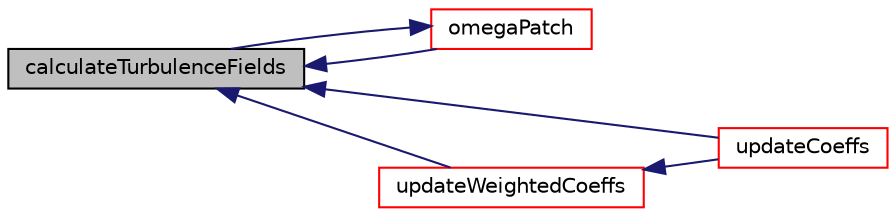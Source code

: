 digraph "calculateTurbulenceFields"
{
  bgcolor="transparent";
  edge [fontname="Helvetica",fontsize="10",labelfontname="Helvetica",labelfontsize="10"];
  node [fontname="Helvetica",fontsize="10",shape=record];
  rankdir="LR";
  Node1 [label="calculateTurbulenceFields",height=0.2,width=0.4,color="black", fillcolor="grey75", style="filled", fontcolor="black"];
  Node1 -> Node2 [dir="back",color="midnightblue",fontsize="10",style="solid",fontname="Helvetica"];
  Node2 [label="omegaPatch",height=0.2,width=0.4,color="red",URL="$a01747.html#adc76179cbe786f9a2eb4941ec39baf9f",tooltip="Helper function to return non-const access to an omega patch. "];
  Node2 -> Node1 [dir="back",color="midnightblue",fontsize="10",style="solid",fontname="Helvetica"];
  Node1 -> Node3 [dir="back",color="midnightblue",fontsize="10",style="solid",fontname="Helvetica"];
  Node3 [label="updateCoeffs",height=0.2,width=0.4,color="red",URL="$a01747.html#a7e24eafac629d3733181cd942d4c902f",tooltip="Update the coefficients associated with the patch field. "];
  Node1 -> Node4 [dir="back",color="midnightblue",fontsize="10",style="solid",fontname="Helvetica"];
  Node4 [label="updateWeightedCoeffs",height=0.2,width=0.4,color="red",URL="$a01747.html#abdb19742355ced144cd0033d4c5b1e35",tooltip="Update the coefficients associated with the patch field. "];
  Node4 -> Node3 [dir="back",color="midnightblue",fontsize="10",style="solid",fontname="Helvetica"];
}
